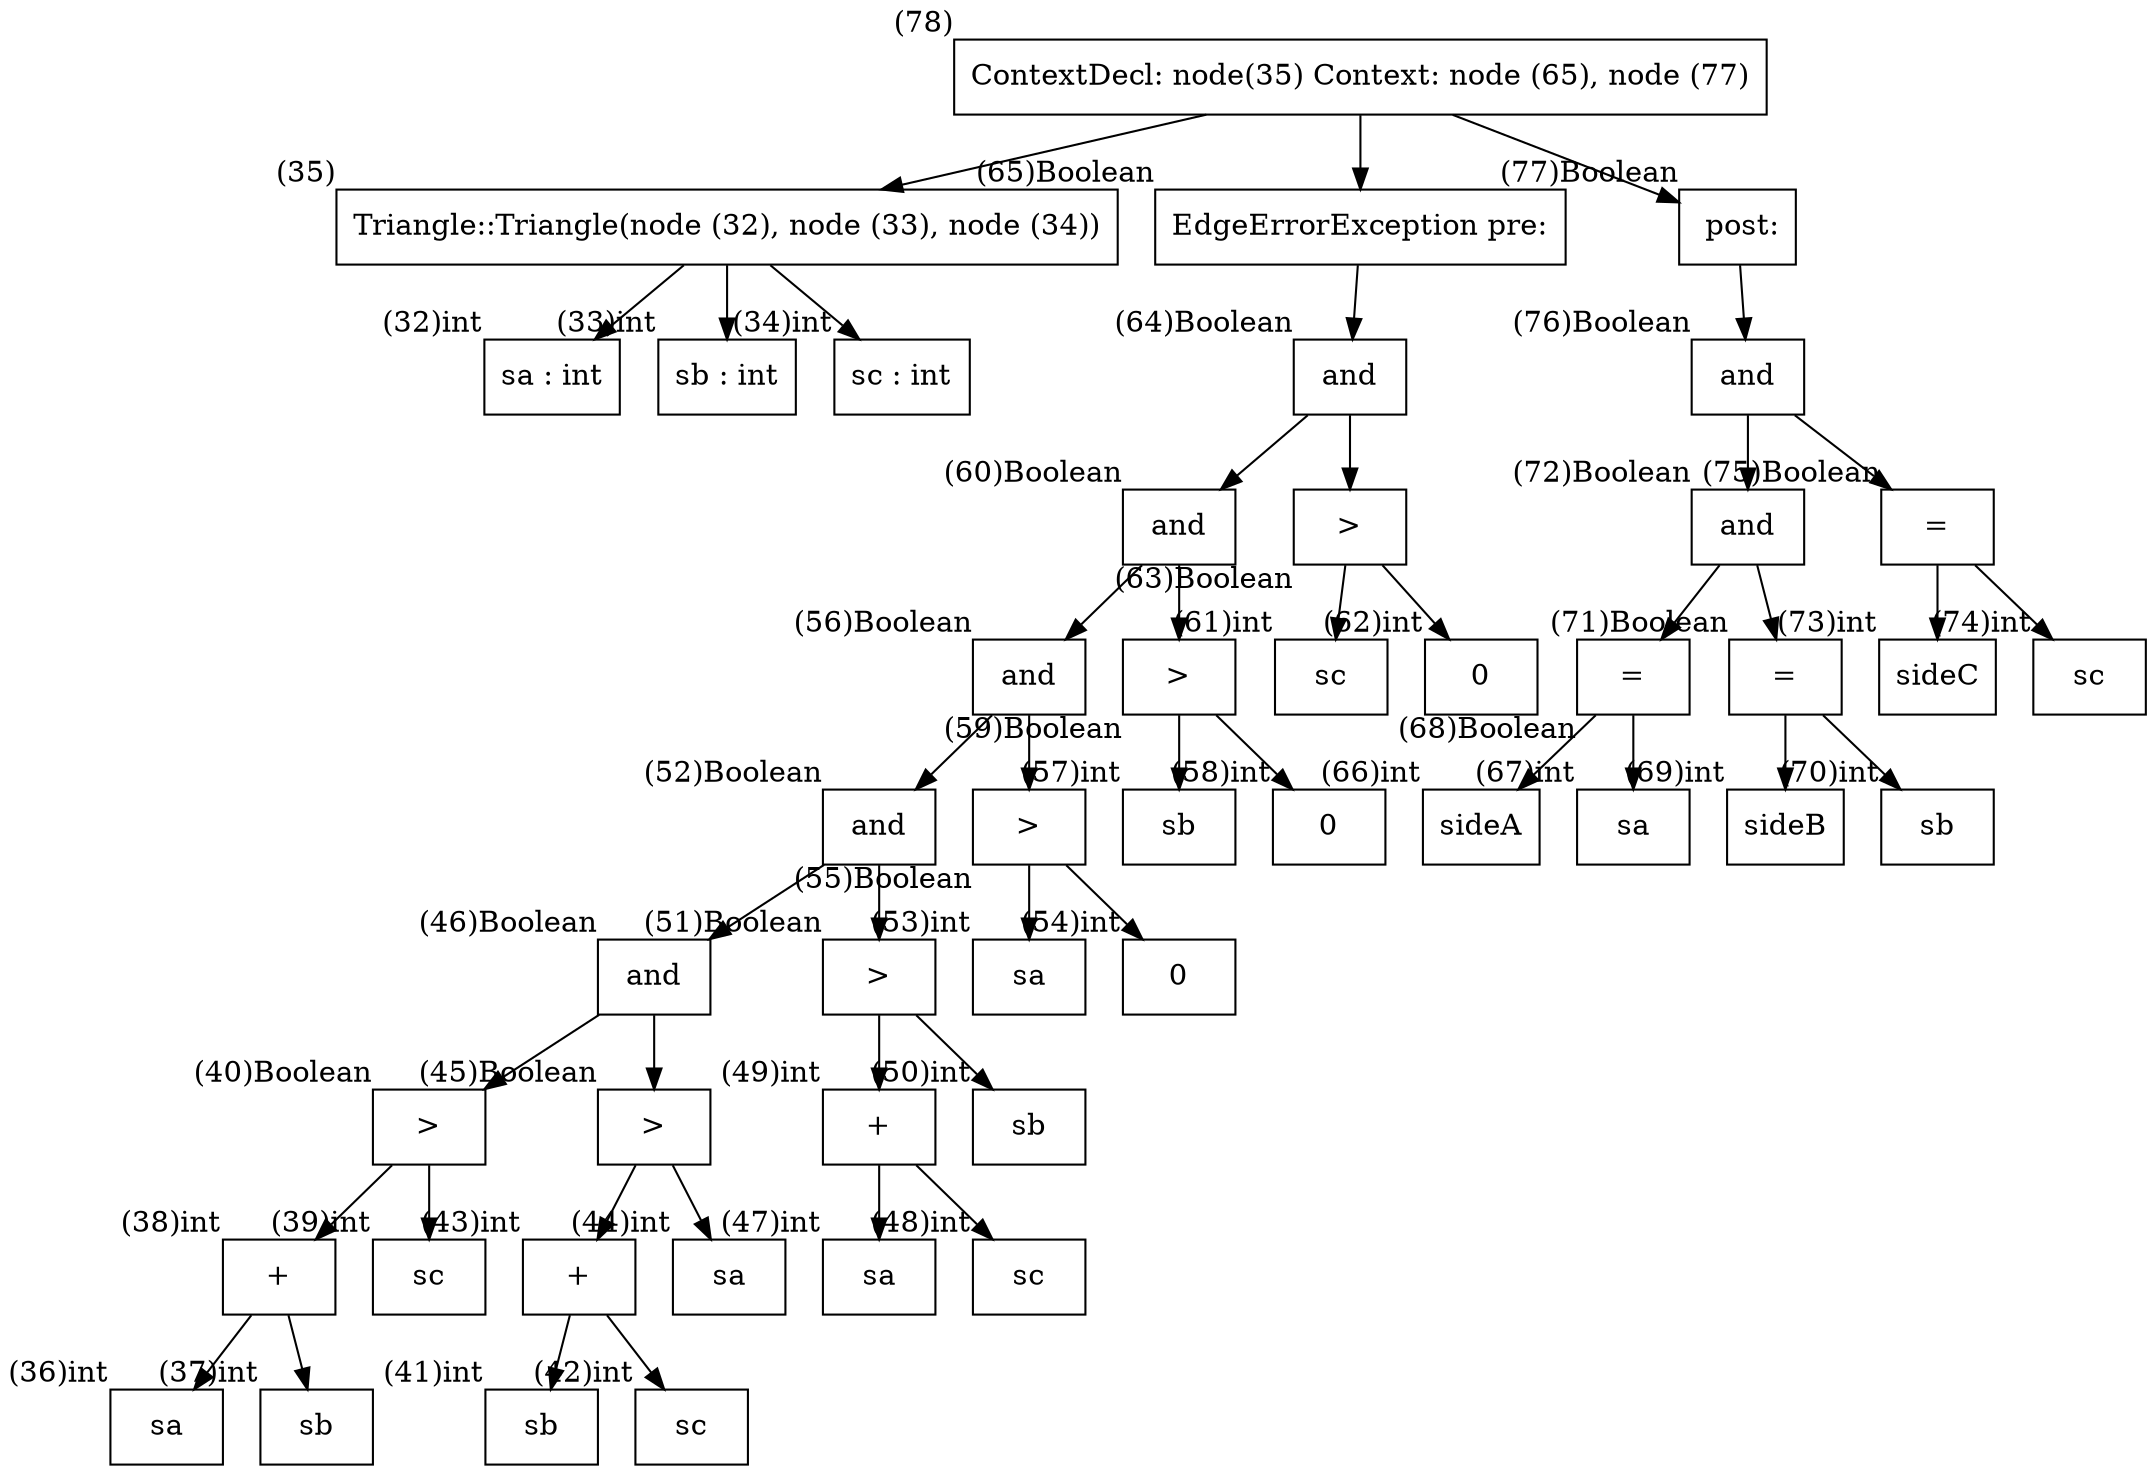 digraph AST {
  node [shape=box];
  n78 [label="ContextDecl: node(35) Context: node (65), node (77)", xlabel="(78)"];
  n78 -> n35;
  n78 -> n65;
  n78 -> n77;
  n35 [label="Triangle::Triangle(node (32), node (33), node (34))", xlabel="(35)"];
  n35 -> n32;
  n35 -> n33;
  n35 -> n34;
  n65 [label="EdgeErrorException pre:", xlabel="(65)Boolean"];
  n65 -> n64;
  n77 [label=" post:", xlabel="(77)Boolean"];
  n77 -> n76;
  n32 [label="sa : int", xlabel="(32)int"];
  n33 [label="sb : int", xlabel="(33)int"];
  n34 [label="sc : int", xlabel="(34)int"];
  n64 [label="and", xlabel="(64)Boolean"];
  n64 -> n60;
  n64 -> n63;
  n76 [label="and", xlabel="(76)Boolean"];
  n76 -> n72;
  n76 -> n75;
  n60 [label="and", xlabel="(60)Boolean"];
  n60 -> n56;
  n60 -> n59;
  n63 [label=">", xlabel="(63)Boolean"];
  n63 -> n61;
  n63 -> n62;
  n72 [label="and", xlabel="(72)Boolean"];
  n72 -> n68;
  n72 -> n71;
  n75 [label="=", xlabel="(75)Boolean"];
  n75 -> n73;
  n75 -> n74;
  n56 [label="and", xlabel="(56)Boolean"];
  n56 -> n52;
  n56 -> n55;
  n59 [label=">", xlabel="(59)Boolean"];
  n59 -> n57;
  n59 -> n58;
  n61 [label="sc", xlabel="(61)int"];
  n62 [label="0", xlabel="(62)int"];
  n68 [label="=", xlabel="(68)Boolean"];
  n68 -> n66;
  n68 -> n67;
  n71 [label="=", xlabel="(71)Boolean"];
  n71 -> n69;
  n71 -> n70;
  n73 [label="sideC", xlabel="(73)int"];
  n74 [label="sc", xlabel="(74)int"];
  n52 [label="and", xlabel="(52)Boolean"];
  n52 -> n46;
  n52 -> n51;
  n55 [label=">", xlabel="(55)Boolean"];
  n55 -> n53;
  n55 -> n54;
  n57 [label="sb", xlabel="(57)int"];
  n58 [label="0", xlabel="(58)int"];
  n66 [label="sideA", xlabel="(66)int"];
  n67 [label="sa", xlabel="(67)int"];
  n69 [label="sideB", xlabel="(69)int"];
  n70 [label="sb", xlabel="(70)int"];
  n46 [label="and", xlabel="(46)Boolean"];
  n46 -> n40;
  n46 -> n45;
  n51 [label=">", xlabel="(51)Boolean"];
  n51 -> n49;
  n51 -> n50;
  n53 [label="sa", xlabel="(53)int"];
  n54 [label="0", xlabel="(54)int"];
  n40 [label=">", xlabel="(40)Boolean"];
  n40 -> n38;
  n40 -> n39;
  n45 [label=">", xlabel="(45)Boolean"];
  n45 -> n43;
  n45 -> n44;
  n49 [label="+", xlabel="(49)int"];
  n49 -> n47;
  n49 -> n48;
  n50 [label="sb", xlabel="(50)int"];
  n38 [label="+", xlabel="(38)int"];
  n38 -> n36;
  n38 -> n37;
  n39 [label="sc", xlabel="(39)int"];
  n43 [label="+", xlabel="(43)int"];
  n43 -> n41;
  n43 -> n42;
  n44 [label="sa", xlabel="(44)int"];
  n47 [label="sa", xlabel="(47)int"];
  n48 [label="sc", xlabel="(48)int"];
  n36 [label="sa", xlabel="(36)int"];
  n37 [label="sb", xlabel="(37)int"];
  n41 [label="sb", xlabel="(41)int"];
  n42 [label="sc", xlabel="(42)int"];
}
